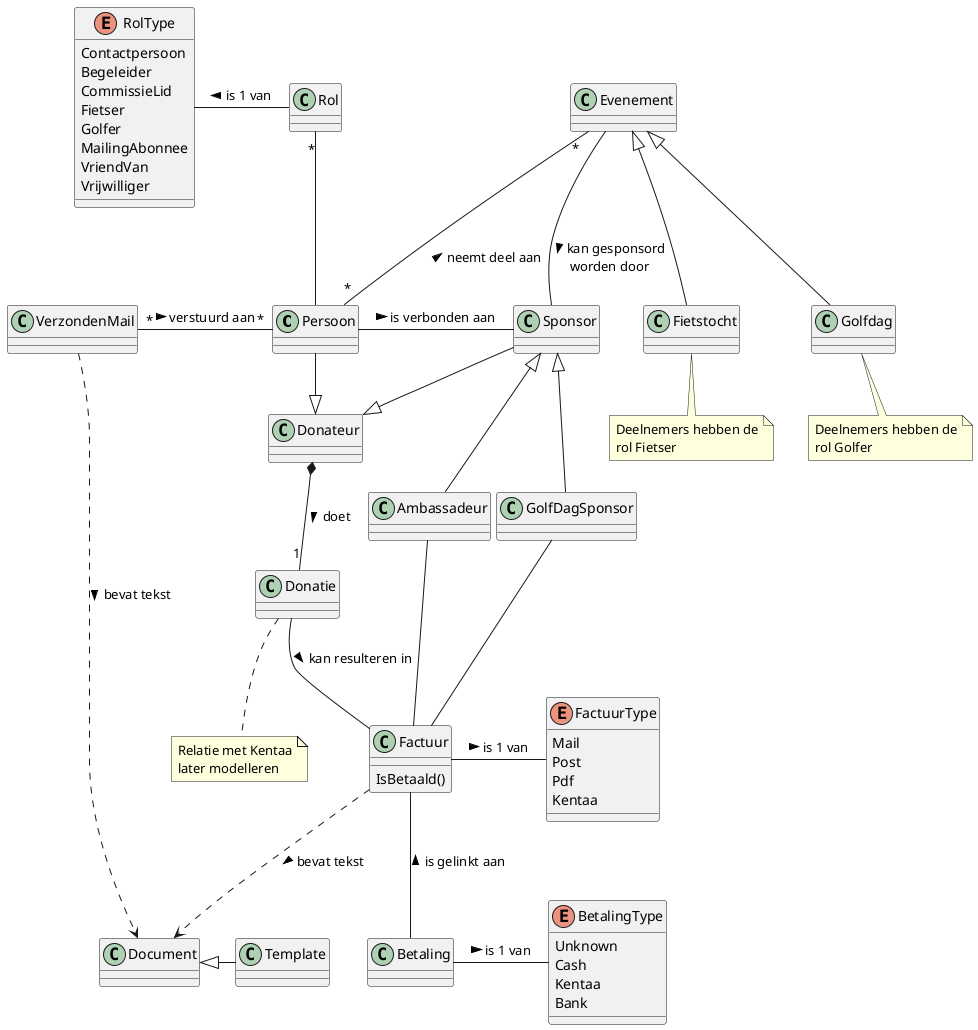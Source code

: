@startuml BerghAdminClassModel
Class Persoon {
}

Class Rol {
}

enum RolType {
  Contactpersoon 
  Begeleider
  CommissieLid
  Fietser
  Golfer
  MailingAbonnee
  VriendVan
  Vrijwilliger
}

Class Sponsor {
}

Class Ambassadeur {
}

Class GolfDagSponsor {
}

Class VerzondenMail {
}

Class Donateur {
}

class Donatie {
}
note "Relatie met Kentaa\nlater modelleren" as Note3
Donatie .. Note3

class Factuur {
  IsBetaald()
}

enum FactuurType {
  Mail
  Post
  Pdf
  Kentaa
}

class Betaling {
}

enum BetalingType {
  Unknown
  Cash
  Kentaa
  Bank
}

class Document {
}

class Template {
}

class Evenement {
}

class Fietstocht {
}
note "Deelnemers hebben de\nrol Fietser" as Note1
Fietstocht .. Note1

class Golfdag {
}
note "Deelnemers hebben de\nrol Golfer" as Note2
Golfdag .. Note2

Persoon -right- Sponsor : > is verbonden aan
Persoon -up- "*" Rol
Rol -left- RolType : is 1 van >

Persoon "*" -left- "*" VerzondenMail : < verstuurd aan
Persoon "*" -up- "*" Evenement : > neemt deel aan

Donateur <|-up- Persoon
Donateur <|-up- Sponsor
Donateur *-- "1" Donatie : doet >

Ambassadeur -up-|> Sponsor
GolfDagSponsor -up-|> Sponsor

Ambassadeur -down- Factuur
GolfDagSponsor -down- Factuur

Factuur -right- FactuurType : is 1 van >

Betaling -right- BetalingType : is 1 van >

Donatie -- Factuur : > kan resulteren in
Factuur -- Betaling : < is gelinkt aan

Document <|-right- Template

Factuur ..> Document : > bevat tekst
VerzondenMail ..> Document : > bevat tekst

Evenement <|-down- Fietstocht
Evenement <|-down- Golfdag

Evenement -down- Sponsor : > kan gesponsord\nworden door

@enduml
